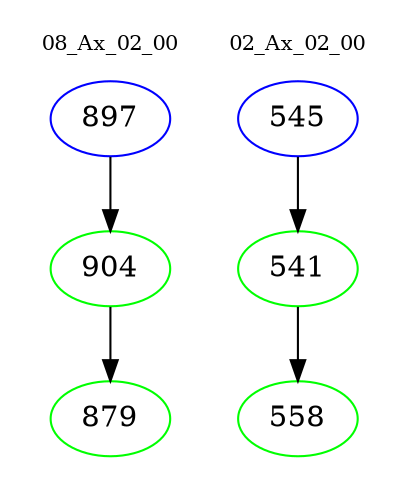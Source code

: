 digraph{
subgraph cluster_0 {
color = white
label = "08_Ax_02_00";
fontsize=10;
T0_897 [label="897", color="blue"]
T0_897 -> T0_904 [color="black"]
T0_904 [label="904", color="green"]
T0_904 -> T0_879 [color="black"]
T0_879 [label="879", color="green"]
}
subgraph cluster_1 {
color = white
label = "02_Ax_02_00";
fontsize=10;
T1_545 [label="545", color="blue"]
T1_545 -> T1_541 [color="black"]
T1_541 [label="541", color="green"]
T1_541 -> T1_558 [color="black"]
T1_558 [label="558", color="green"]
}
}
